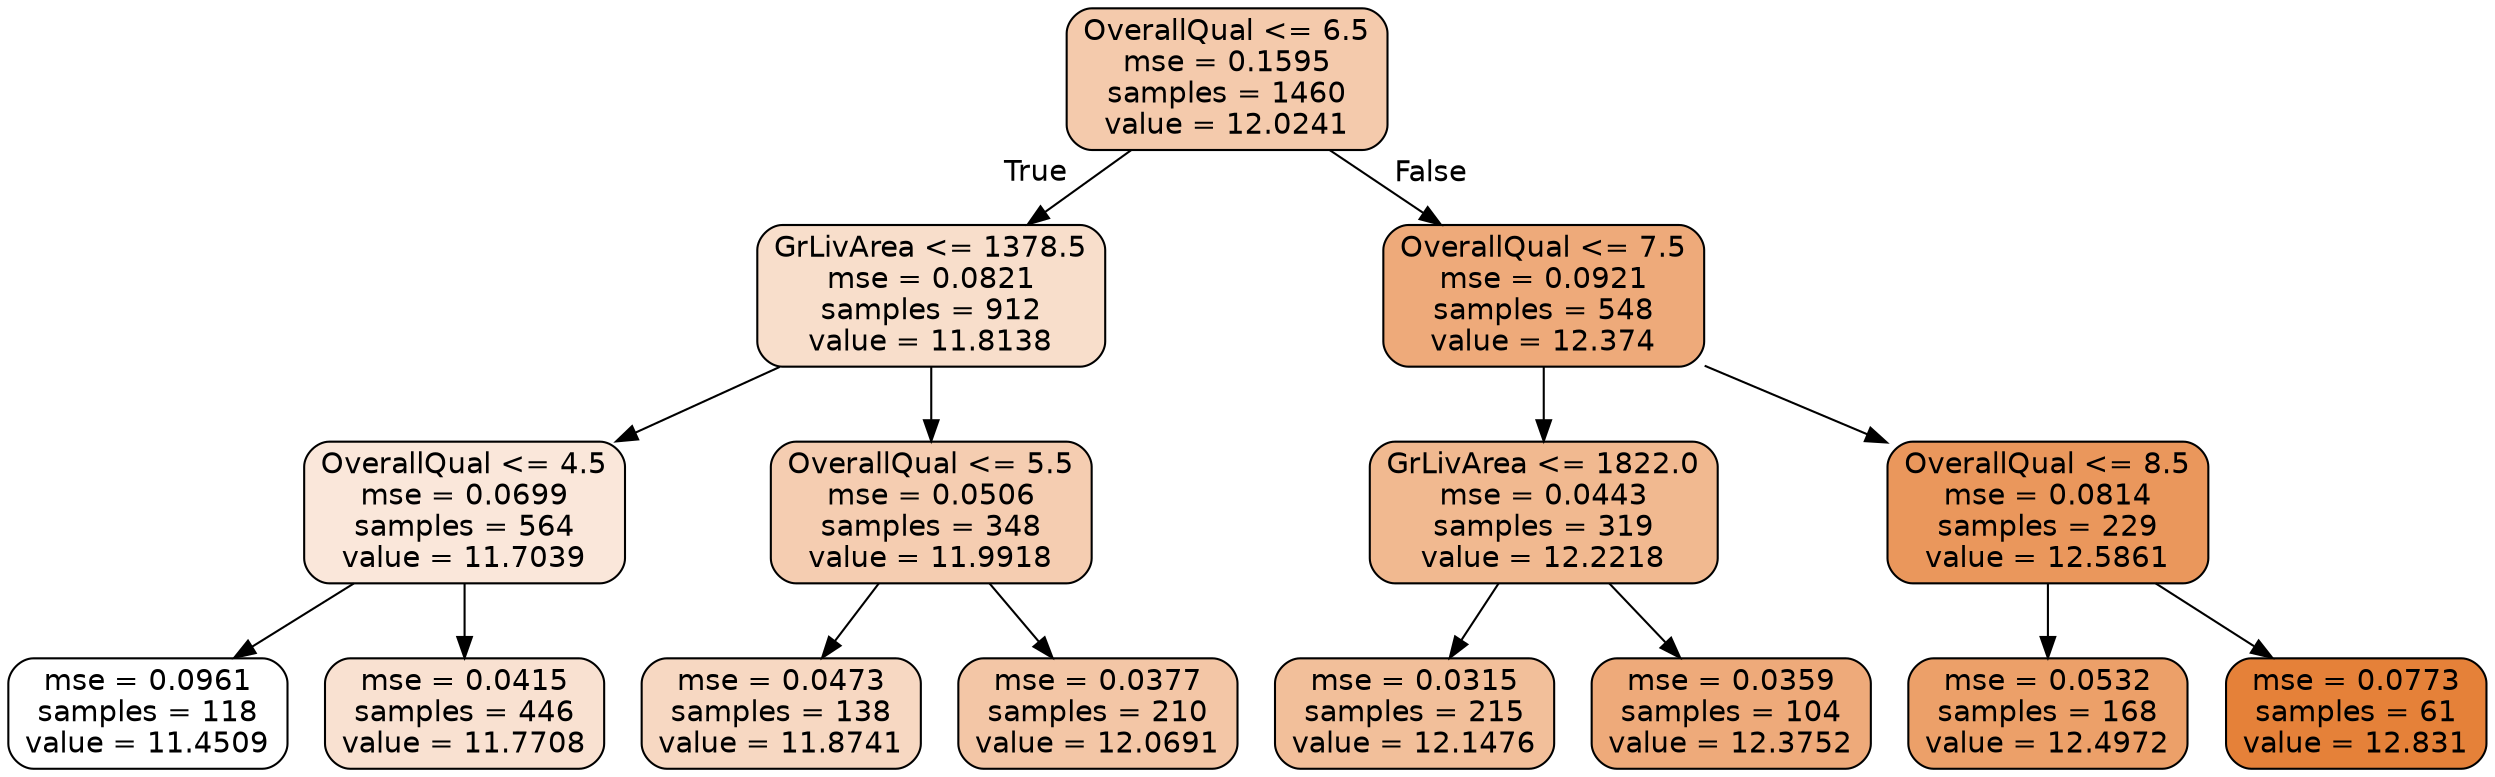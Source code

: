 digraph Tree {
node [shape=box, style="filled, rounded", color="black", fontname=helvetica] ;
edge [fontname=helvetica] ;
0 [label="OverallQual <= 6.5\nmse = 0.1595\nsamples = 1460\nvalue = 12.0241", fillcolor="#e581396a"] ;
1 [label="GrLivArea <= 1378.5\nmse = 0.0821\nsamples = 912\nvalue = 11.8138", fillcolor="#e5813943"] ;
0 -> 1 [labeldistance=2.5, labelangle=45, headlabel="True"] ;
2 [label="OverallQual <= 4.5\nmse = 0.0699\nsamples = 564\nvalue = 11.7039", fillcolor="#e581392f"] ;
1 -> 2 ;
3 [label="mse = 0.0961\nsamples = 118\nvalue = 11.4509", fillcolor="#e5813900"] ;
2 -> 3 ;
4 [label="mse = 0.0415\nsamples = 446\nvalue = 11.7708", fillcolor="#e581393b"] ;
2 -> 4 ;
5 [label="OverallQual <= 5.5\nmse = 0.0506\nsamples = 348\nvalue = 11.9918", fillcolor="#e5813964"] ;
1 -> 5 ;
6 [label="mse = 0.0473\nsamples = 138\nvalue = 11.8741", fillcolor="#e581394e"] ;
5 -> 6 ;
7 [label="mse = 0.0377\nsamples = 210\nvalue = 12.0691", fillcolor="#e5813972"] ;
5 -> 7 ;
8 [label="OverallQual <= 7.5\nmse = 0.0921\nsamples = 548\nvalue = 12.374", fillcolor="#e58139ab"] ;
0 -> 8 [labeldistance=2.5, labelangle=-45, headlabel="False"] ;
9 [label="GrLivArea <= 1822.0\nmse = 0.0443\nsamples = 319\nvalue = 12.2218", fillcolor="#e581398e"] ;
8 -> 9 ;
10 [label="mse = 0.0315\nsamples = 215\nvalue = 12.1476", fillcolor="#e5813981"] ;
9 -> 10 ;
11 [label="mse = 0.0359\nsamples = 104\nvalue = 12.3752", fillcolor="#e58139ab"] ;
9 -> 11 ;
12 [label="OverallQual <= 8.5\nmse = 0.0814\nsamples = 229\nvalue = 12.5861", fillcolor="#e58139d2"] ;
8 -> 12 ;
13 [label="mse = 0.0532\nsamples = 168\nvalue = 12.4972", fillcolor="#e58139c1"] ;
12 -> 13 ;
14 [label="mse = 0.0773\nsamples = 61\nvalue = 12.831", fillcolor="#e58139ff"] ;
12 -> 14 ;
}